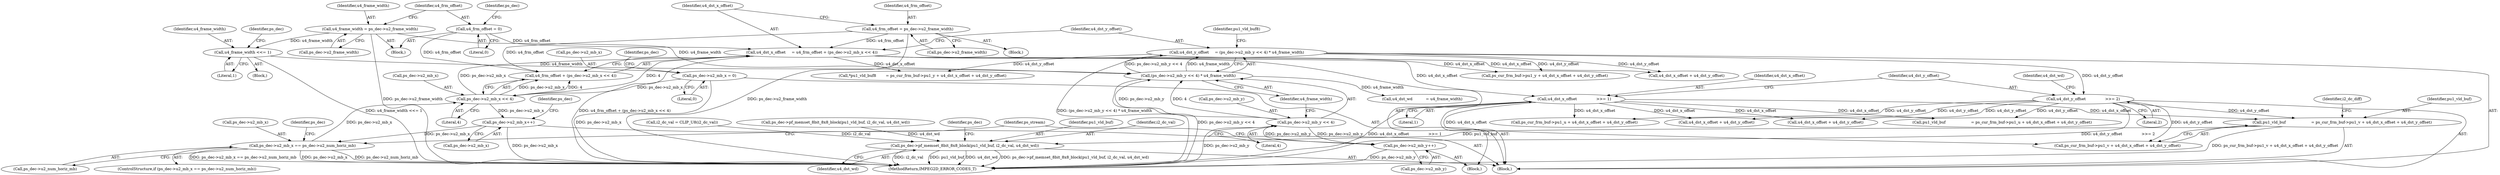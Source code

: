 digraph "0_Android_ffab15eb80630dc799eb410855c93525b75233c3_1@integer" {
"1000330" [label="(Call,pu1_vld_buf                     = ps_cur_frm_buf->pu1_v + u4_dst_x_offset + u4_dst_y_offset)"];
"1000284" [label="(Call,u4_dst_x_offset                >>= 1)"];
"1000172" [label="(Call,u4_dst_x_offset     = u4_frm_offset + (ps_dec->u2_mb_x << 4))"];
"1000140" [label="(Call,u4_frm_offset = 0)"];
"1000160" [label="(Call,u4_frm_offset = ps_dec->u2_frame_width)"];
"1000176" [label="(Call,ps_dec->u2_mb_x << 4)"];
"1000400" [label="(Call,ps_dec->u2_mb_x = 0)"];
"1000392" [label="(Call,ps_dec->u2_mb_x == ps_dec->u2_num_horiz_mb)"];
"1000371" [label="(Call,ps_dec->u2_mb_x++)"];
"1000287" [label="(Call,u4_dst_y_offset                >>= 2)"];
"1000182" [label="(Call,u4_dst_y_offset     = (ps_dec->u2_mb_y << 4) * u4_frame_width)"];
"1000184" [label="(Call,(ps_dec->u2_mb_y << 4) * u4_frame_width)"];
"1000185" [label="(Call,ps_dec->u2_mb_y << 4)"];
"1000405" [label="(Call,ps_dec->u2_mb_y++)"];
"1000150" [label="(Call,u4_frame_width <<= 1)"];
"1000134" [label="(Call,u4_frame_width = ps_dec->u2_frame_width)"];
"1000363" [label="(Call,ps_dec->pf_memset_8bit_8x8_block(pu1_vld_buf, i2_dc_val, u4_dst_wd))"];
"1000189" [label="(Literal,4)"];
"1000193" [label="(Identifier,pu1_vld_buf8)"];
"1000160" [label="(Call,u4_frm_offset = ps_dec->u2_frame_width)"];
"1000173" [label="(Identifier,u4_dst_x_offset)"];
"1000159" [label="(Block,)"];
"1000141" [label="(Identifier,u4_frm_offset)"];
"1000430" [label="(MethodReturn,IMPEG2D_ERROR_CODES_T)"];
"1000185" [label="(Call,ps_dec->u2_mb_y << 4)"];
"1000407" [label="(Identifier,ps_dec)"];
"1000363" [label="(Call,ps_dec->pf_memset_8bit_8x8_block(pu1_vld_buf, i2_dc_val, u4_dst_wd))"];
"1000400" [label="(Call,ps_dec->u2_mb_x = 0)"];
"1000180" [label="(Literal,4)"];
"1000404" [label="(Literal,0)"];
"1000402" [label="(Identifier,ps_dec)"];
"1000192" [label="(Call,*pu1_vld_buf8        = ps_cur_frm_buf->pu1_y + u4_dst_x_offset + u4_dst_y_offset)"];
"1000194" [label="(Call,ps_cur_frm_buf->pu1_y + u4_dst_x_offset + u4_dst_y_offset)"];
"1000399" [label="(Block,)"];
"1000136" [label="(Call,ps_dec->u2_frame_width)"];
"1000295" [label="(Call,ps_cur_frm_buf->pu1_u + u4_dst_x_offset + u4_dst_y_offset)"];
"1000151" [label="(Identifier,u4_frame_width)"];
"1000326" [label="(Call,ps_dec->pf_memset_8bit_8x8_block(pu1_vld_buf, i2_dc_val, u4_dst_wd))"];
"1000177" [label="(Call,ps_dec->u2_mb_x)"];
"1000365" [label="(Identifier,i2_dc_val)"];
"1000336" [label="(Call,u4_dst_x_offset + u4_dst_y_offset)"];
"1000366" [label="(Identifier,u4_dst_wd)"];
"1000396" [label="(Call,ps_dec->u2_num_horiz_mb)"];
"1000372" [label="(Call,ps_dec->u2_mb_x)"];
"1000393" [label="(Call,ps_dec->u2_mb_x)"];
"1000152" [label="(Literal,1)"];
"1000410" [label="(Identifier,ps_stream)"];
"1000174" [label="(Call,u4_frm_offset + (ps_dec->u2_mb_x << 4))"];
"1000162" [label="(Call,ps_dec->u2_frame_width)"];
"1000202" [label="(Call,u4_dst_wd           = u4_frame_width)"];
"1000406" [label="(Call,ps_dec->u2_mb_y)"];
"1000369" [label="(Identifier,ps_dec)"];
"1000331" [label="(Identifier,pu1_vld_buf)"];
"1000364" [label="(Identifier,pu1_vld_buf)"];
"1000142" [label="(Literal,0)"];
"1000287" [label="(Call,u4_dst_y_offset                >>= 2)"];
"1000176" [label="(Call,ps_dec->u2_mb_x << 4)"];
"1000401" [label="(Call,ps_dec->u2_mb_x)"];
"1000379" [label="(Identifier,ps_dec)"];
"1000190" [label="(Identifier,u4_frame_width)"];
"1000149" [label="(Block,)"];
"1000289" [label="(Literal,2)"];
"1000371" [label="(Call,ps_dec->u2_mb_x++)"];
"1000332" [label="(Call,ps_cur_frm_buf->pu1_v + u4_dst_x_offset + u4_dst_y_offset)"];
"1000150" [label="(Call,u4_frame_width <<= 1)"];
"1000186" [label="(Call,ps_dec->u2_mb_y)"];
"1000359" [label="(Call,i2_dc_val = CLIP_U8(i2_dc_val))"];
"1000299" [label="(Call,u4_dst_x_offset + u4_dst_y_offset)"];
"1000286" [label="(Literal,1)"];
"1000146" [label="(Identifier,ps_dec)"];
"1000115" [label="(Block,)"];
"1000172" [label="(Call,u4_dst_x_offset     = u4_frm_offset + (ps_dec->u2_mb_x << 4))"];
"1000288" [label="(Identifier,u4_dst_y_offset)"];
"1000156" [label="(Identifier,ps_dec)"];
"1000182" [label="(Call,u4_dst_y_offset     = (ps_dec->u2_mb_y << 4) * u4_frame_width)"];
"1000284" [label="(Call,u4_dst_x_offset                >>= 1)"];
"1000134" [label="(Call,u4_frame_width = ps_dec->u2_frame_width)"];
"1000293" [label="(Call,pu1_vld_buf                     = ps_cur_frm_buf->pu1_u + u4_dst_x_offset + u4_dst_y_offset)"];
"1000291" [label="(Identifier,u4_dst_wd)"];
"1000166" [label="(Block,)"];
"1000405" [label="(Call,ps_dec->u2_mb_y++)"];
"1000135" [label="(Identifier,u4_frame_width)"];
"1000392" [label="(Call,ps_dec->u2_mb_x == ps_dec->u2_num_horiz_mb)"];
"1000183" [label="(Identifier,u4_dst_y_offset)"];
"1000198" [label="(Call,u4_dst_x_offset + u4_dst_y_offset)"];
"1000391" [label="(ControlStructure,if (ps_dec->u2_mb_x == ps_dec->u2_num_horiz_mb))"];
"1000184" [label="(Call,(ps_dec->u2_mb_y << 4) * u4_frame_width)"];
"1000140" [label="(Call,u4_frm_offset = 0)"];
"1000285" [label="(Identifier,u4_dst_x_offset)"];
"1000330" [label="(Call,pu1_vld_buf                     = ps_cur_frm_buf->pu1_v + u4_dst_x_offset + u4_dst_y_offset)"];
"1000340" [label="(Identifier,i2_dc_diff)"];
"1000161" [label="(Identifier,u4_frm_offset)"];
"1000330" -> "1000166"  [label="AST: "];
"1000330" -> "1000332"  [label="CFG: "];
"1000331" -> "1000330"  [label="AST: "];
"1000332" -> "1000330"  [label="AST: "];
"1000340" -> "1000330"  [label="CFG: "];
"1000330" -> "1000430"  [label="DDG: ps_cur_frm_buf->pu1_v + u4_dst_x_offset + u4_dst_y_offset"];
"1000284" -> "1000330"  [label="DDG: u4_dst_x_offset"];
"1000287" -> "1000330"  [label="DDG: u4_dst_y_offset"];
"1000330" -> "1000363"  [label="DDG: pu1_vld_buf"];
"1000284" -> "1000166"  [label="AST: "];
"1000284" -> "1000286"  [label="CFG: "];
"1000285" -> "1000284"  [label="AST: "];
"1000286" -> "1000284"  [label="AST: "];
"1000288" -> "1000284"  [label="CFG: "];
"1000284" -> "1000430"  [label="DDG: u4_dst_x_offset                >>= 1"];
"1000172" -> "1000284"  [label="DDG: u4_dst_x_offset"];
"1000284" -> "1000293"  [label="DDG: u4_dst_x_offset"];
"1000284" -> "1000295"  [label="DDG: u4_dst_x_offset"];
"1000284" -> "1000299"  [label="DDG: u4_dst_x_offset"];
"1000284" -> "1000332"  [label="DDG: u4_dst_x_offset"];
"1000284" -> "1000336"  [label="DDG: u4_dst_x_offset"];
"1000172" -> "1000166"  [label="AST: "];
"1000172" -> "1000174"  [label="CFG: "];
"1000173" -> "1000172"  [label="AST: "];
"1000174" -> "1000172"  [label="AST: "];
"1000183" -> "1000172"  [label="CFG: "];
"1000172" -> "1000430"  [label="DDG: u4_frm_offset + (ps_dec->u2_mb_x << 4)"];
"1000140" -> "1000172"  [label="DDG: u4_frm_offset"];
"1000160" -> "1000172"  [label="DDG: u4_frm_offset"];
"1000176" -> "1000172"  [label="DDG: ps_dec->u2_mb_x"];
"1000176" -> "1000172"  [label="DDG: 4"];
"1000172" -> "1000192"  [label="DDG: u4_dst_x_offset"];
"1000172" -> "1000194"  [label="DDG: u4_dst_x_offset"];
"1000172" -> "1000198"  [label="DDG: u4_dst_x_offset"];
"1000140" -> "1000115"  [label="AST: "];
"1000140" -> "1000142"  [label="CFG: "];
"1000141" -> "1000140"  [label="AST: "];
"1000142" -> "1000140"  [label="AST: "];
"1000146" -> "1000140"  [label="CFG: "];
"1000140" -> "1000174"  [label="DDG: u4_frm_offset"];
"1000160" -> "1000159"  [label="AST: "];
"1000160" -> "1000162"  [label="CFG: "];
"1000161" -> "1000160"  [label="AST: "];
"1000162" -> "1000160"  [label="AST: "];
"1000173" -> "1000160"  [label="CFG: "];
"1000160" -> "1000430"  [label="DDG: ps_dec->u2_frame_width"];
"1000160" -> "1000174"  [label="DDG: u4_frm_offset"];
"1000176" -> "1000174"  [label="AST: "];
"1000176" -> "1000180"  [label="CFG: "];
"1000177" -> "1000176"  [label="AST: "];
"1000180" -> "1000176"  [label="AST: "];
"1000174" -> "1000176"  [label="CFG: "];
"1000176" -> "1000174"  [label="DDG: ps_dec->u2_mb_x"];
"1000176" -> "1000174"  [label="DDG: 4"];
"1000400" -> "1000176"  [label="DDG: ps_dec->u2_mb_x"];
"1000392" -> "1000176"  [label="DDG: ps_dec->u2_mb_x"];
"1000176" -> "1000371"  [label="DDG: ps_dec->u2_mb_x"];
"1000400" -> "1000399"  [label="AST: "];
"1000400" -> "1000404"  [label="CFG: "];
"1000401" -> "1000400"  [label="AST: "];
"1000404" -> "1000400"  [label="AST: "];
"1000407" -> "1000400"  [label="CFG: "];
"1000400" -> "1000430"  [label="DDG: ps_dec->u2_mb_x"];
"1000392" -> "1000391"  [label="AST: "];
"1000392" -> "1000396"  [label="CFG: "];
"1000393" -> "1000392"  [label="AST: "];
"1000396" -> "1000392"  [label="AST: "];
"1000402" -> "1000392"  [label="CFG: "];
"1000410" -> "1000392"  [label="CFG: "];
"1000392" -> "1000430"  [label="DDG: ps_dec->u2_num_horiz_mb"];
"1000392" -> "1000430"  [label="DDG: ps_dec->u2_mb_x == ps_dec->u2_num_horiz_mb"];
"1000392" -> "1000430"  [label="DDG: ps_dec->u2_mb_x"];
"1000371" -> "1000392"  [label="DDG: ps_dec->u2_mb_x"];
"1000371" -> "1000166"  [label="AST: "];
"1000371" -> "1000372"  [label="CFG: "];
"1000372" -> "1000371"  [label="AST: "];
"1000379" -> "1000371"  [label="CFG: "];
"1000371" -> "1000430"  [label="DDG: ps_dec->u2_mb_x"];
"1000287" -> "1000166"  [label="AST: "];
"1000287" -> "1000289"  [label="CFG: "];
"1000288" -> "1000287"  [label="AST: "];
"1000289" -> "1000287"  [label="AST: "];
"1000291" -> "1000287"  [label="CFG: "];
"1000287" -> "1000430"  [label="DDG: u4_dst_y_offset                >>= 2"];
"1000182" -> "1000287"  [label="DDG: u4_dst_y_offset"];
"1000287" -> "1000293"  [label="DDG: u4_dst_y_offset"];
"1000287" -> "1000295"  [label="DDG: u4_dst_y_offset"];
"1000287" -> "1000299"  [label="DDG: u4_dst_y_offset"];
"1000287" -> "1000332"  [label="DDG: u4_dst_y_offset"];
"1000287" -> "1000336"  [label="DDG: u4_dst_y_offset"];
"1000182" -> "1000166"  [label="AST: "];
"1000182" -> "1000184"  [label="CFG: "];
"1000183" -> "1000182"  [label="AST: "];
"1000184" -> "1000182"  [label="AST: "];
"1000193" -> "1000182"  [label="CFG: "];
"1000182" -> "1000430"  [label="DDG: (ps_dec->u2_mb_y << 4) * u4_frame_width"];
"1000184" -> "1000182"  [label="DDG: ps_dec->u2_mb_y << 4"];
"1000184" -> "1000182"  [label="DDG: u4_frame_width"];
"1000182" -> "1000192"  [label="DDG: u4_dst_y_offset"];
"1000182" -> "1000194"  [label="DDG: u4_dst_y_offset"];
"1000182" -> "1000198"  [label="DDG: u4_dst_y_offset"];
"1000184" -> "1000190"  [label="CFG: "];
"1000185" -> "1000184"  [label="AST: "];
"1000190" -> "1000184"  [label="AST: "];
"1000184" -> "1000430"  [label="DDG: ps_dec->u2_mb_y << 4"];
"1000185" -> "1000184"  [label="DDG: ps_dec->u2_mb_y"];
"1000185" -> "1000184"  [label="DDG: 4"];
"1000150" -> "1000184"  [label="DDG: u4_frame_width"];
"1000134" -> "1000184"  [label="DDG: u4_frame_width"];
"1000184" -> "1000202"  [label="DDG: u4_frame_width"];
"1000185" -> "1000189"  [label="CFG: "];
"1000186" -> "1000185"  [label="AST: "];
"1000189" -> "1000185"  [label="AST: "];
"1000190" -> "1000185"  [label="CFG: "];
"1000185" -> "1000430"  [label="DDG: ps_dec->u2_mb_y"];
"1000405" -> "1000185"  [label="DDG: ps_dec->u2_mb_y"];
"1000185" -> "1000405"  [label="DDG: ps_dec->u2_mb_y"];
"1000405" -> "1000399"  [label="AST: "];
"1000405" -> "1000406"  [label="CFG: "];
"1000406" -> "1000405"  [label="AST: "];
"1000410" -> "1000405"  [label="CFG: "];
"1000405" -> "1000430"  [label="DDG: ps_dec->u2_mb_y"];
"1000150" -> "1000149"  [label="AST: "];
"1000150" -> "1000152"  [label="CFG: "];
"1000151" -> "1000150"  [label="AST: "];
"1000152" -> "1000150"  [label="AST: "];
"1000156" -> "1000150"  [label="CFG: "];
"1000150" -> "1000430"  [label="DDG: u4_frame_width <<= 1"];
"1000134" -> "1000150"  [label="DDG: u4_frame_width"];
"1000134" -> "1000115"  [label="AST: "];
"1000134" -> "1000136"  [label="CFG: "];
"1000135" -> "1000134"  [label="AST: "];
"1000136" -> "1000134"  [label="AST: "];
"1000141" -> "1000134"  [label="CFG: "];
"1000134" -> "1000430"  [label="DDG: ps_dec->u2_frame_width"];
"1000363" -> "1000166"  [label="AST: "];
"1000363" -> "1000366"  [label="CFG: "];
"1000364" -> "1000363"  [label="AST: "];
"1000365" -> "1000363"  [label="AST: "];
"1000366" -> "1000363"  [label="AST: "];
"1000369" -> "1000363"  [label="CFG: "];
"1000363" -> "1000430"  [label="DDG: i2_dc_val"];
"1000363" -> "1000430"  [label="DDG: pu1_vld_buf"];
"1000363" -> "1000430"  [label="DDG: u4_dst_wd"];
"1000363" -> "1000430"  [label="DDG: ps_dec->pf_memset_8bit_8x8_block(pu1_vld_buf, i2_dc_val, u4_dst_wd)"];
"1000359" -> "1000363"  [label="DDG: i2_dc_val"];
"1000326" -> "1000363"  [label="DDG: u4_dst_wd"];
}
